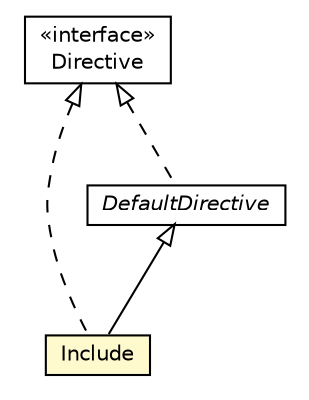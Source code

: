 #!/usr/local/bin/dot
#
# Class diagram 
# Generated by UMLGraph version R5_6 (http://www.umlgraph.org/)
#

digraph G {
	edge [fontname="Helvetica",fontsize=10,labelfontname="Helvetica",labelfontsize=10];
	node [fontname="Helvetica",fontsize=10,shape=plaintext];
	nodesep=0.25;
	ranksep=0.5;
	// jason.asSyntax.directives.Include
	c31295 [label=<<table title="jason.asSyntax.directives.Include" border="0" cellborder="1" cellspacing="0" cellpadding="2" port="p" bgcolor="lemonChiffon" href="./Include.html">
		<tr><td><table border="0" cellspacing="0" cellpadding="1">
<tr><td align="center" balign="center"> Include </td></tr>
		</table></td></tr>
		</table>>, URL="./Include.html", fontname="Helvetica", fontcolor="black", fontsize=10.0];
	// jason.asSyntax.directives.Directive
	c31298 [label=<<table title="jason.asSyntax.directives.Directive" border="0" cellborder="1" cellspacing="0" cellpadding="2" port="p" href="./Directive.html">
		<tr><td><table border="0" cellspacing="0" cellpadding="1">
<tr><td align="center" balign="center"> &#171;interface&#187; </td></tr>
<tr><td align="center" balign="center"> Directive </td></tr>
		</table></td></tr>
		</table>>, URL="./Directive.html", fontname="Helvetica", fontcolor="black", fontsize=10.0];
	// jason.asSyntax.directives.DefaultDirective
	c31299 [label=<<table title="jason.asSyntax.directives.DefaultDirective" border="0" cellborder="1" cellspacing="0" cellpadding="2" port="p" href="./DefaultDirective.html">
		<tr><td><table border="0" cellspacing="0" cellpadding="1">
<tr><td align="center" balign="center"><font face="Helvetica-Oblique"> DefaultDirective </font></td></tr>
		</table></td></tr>
		</table>>, URL="./DefaultDirective.html", fontname="Helvetica", fontcolor="black", fontsize=10.0];
	//jason.asSyntax.directives.Include extends jason.asSyntax.directives.DefaultDirective
	c31299:p -> c31295:p [dir=back,arrowtail=empty];
	//jason.asSyntax.directives.Include implements jason.asSyntax.directives.Directive
	c31298:p -> c31295:p [dir=back,arrowtail=empty,style=dashed];
	//jason.asSyntax.directives.DefaultDirective implements jason.asSyntax.directives.Directive
	c31298:p -> c31299:p [dir=back,arrowtail=empty,style=dashed];
}

